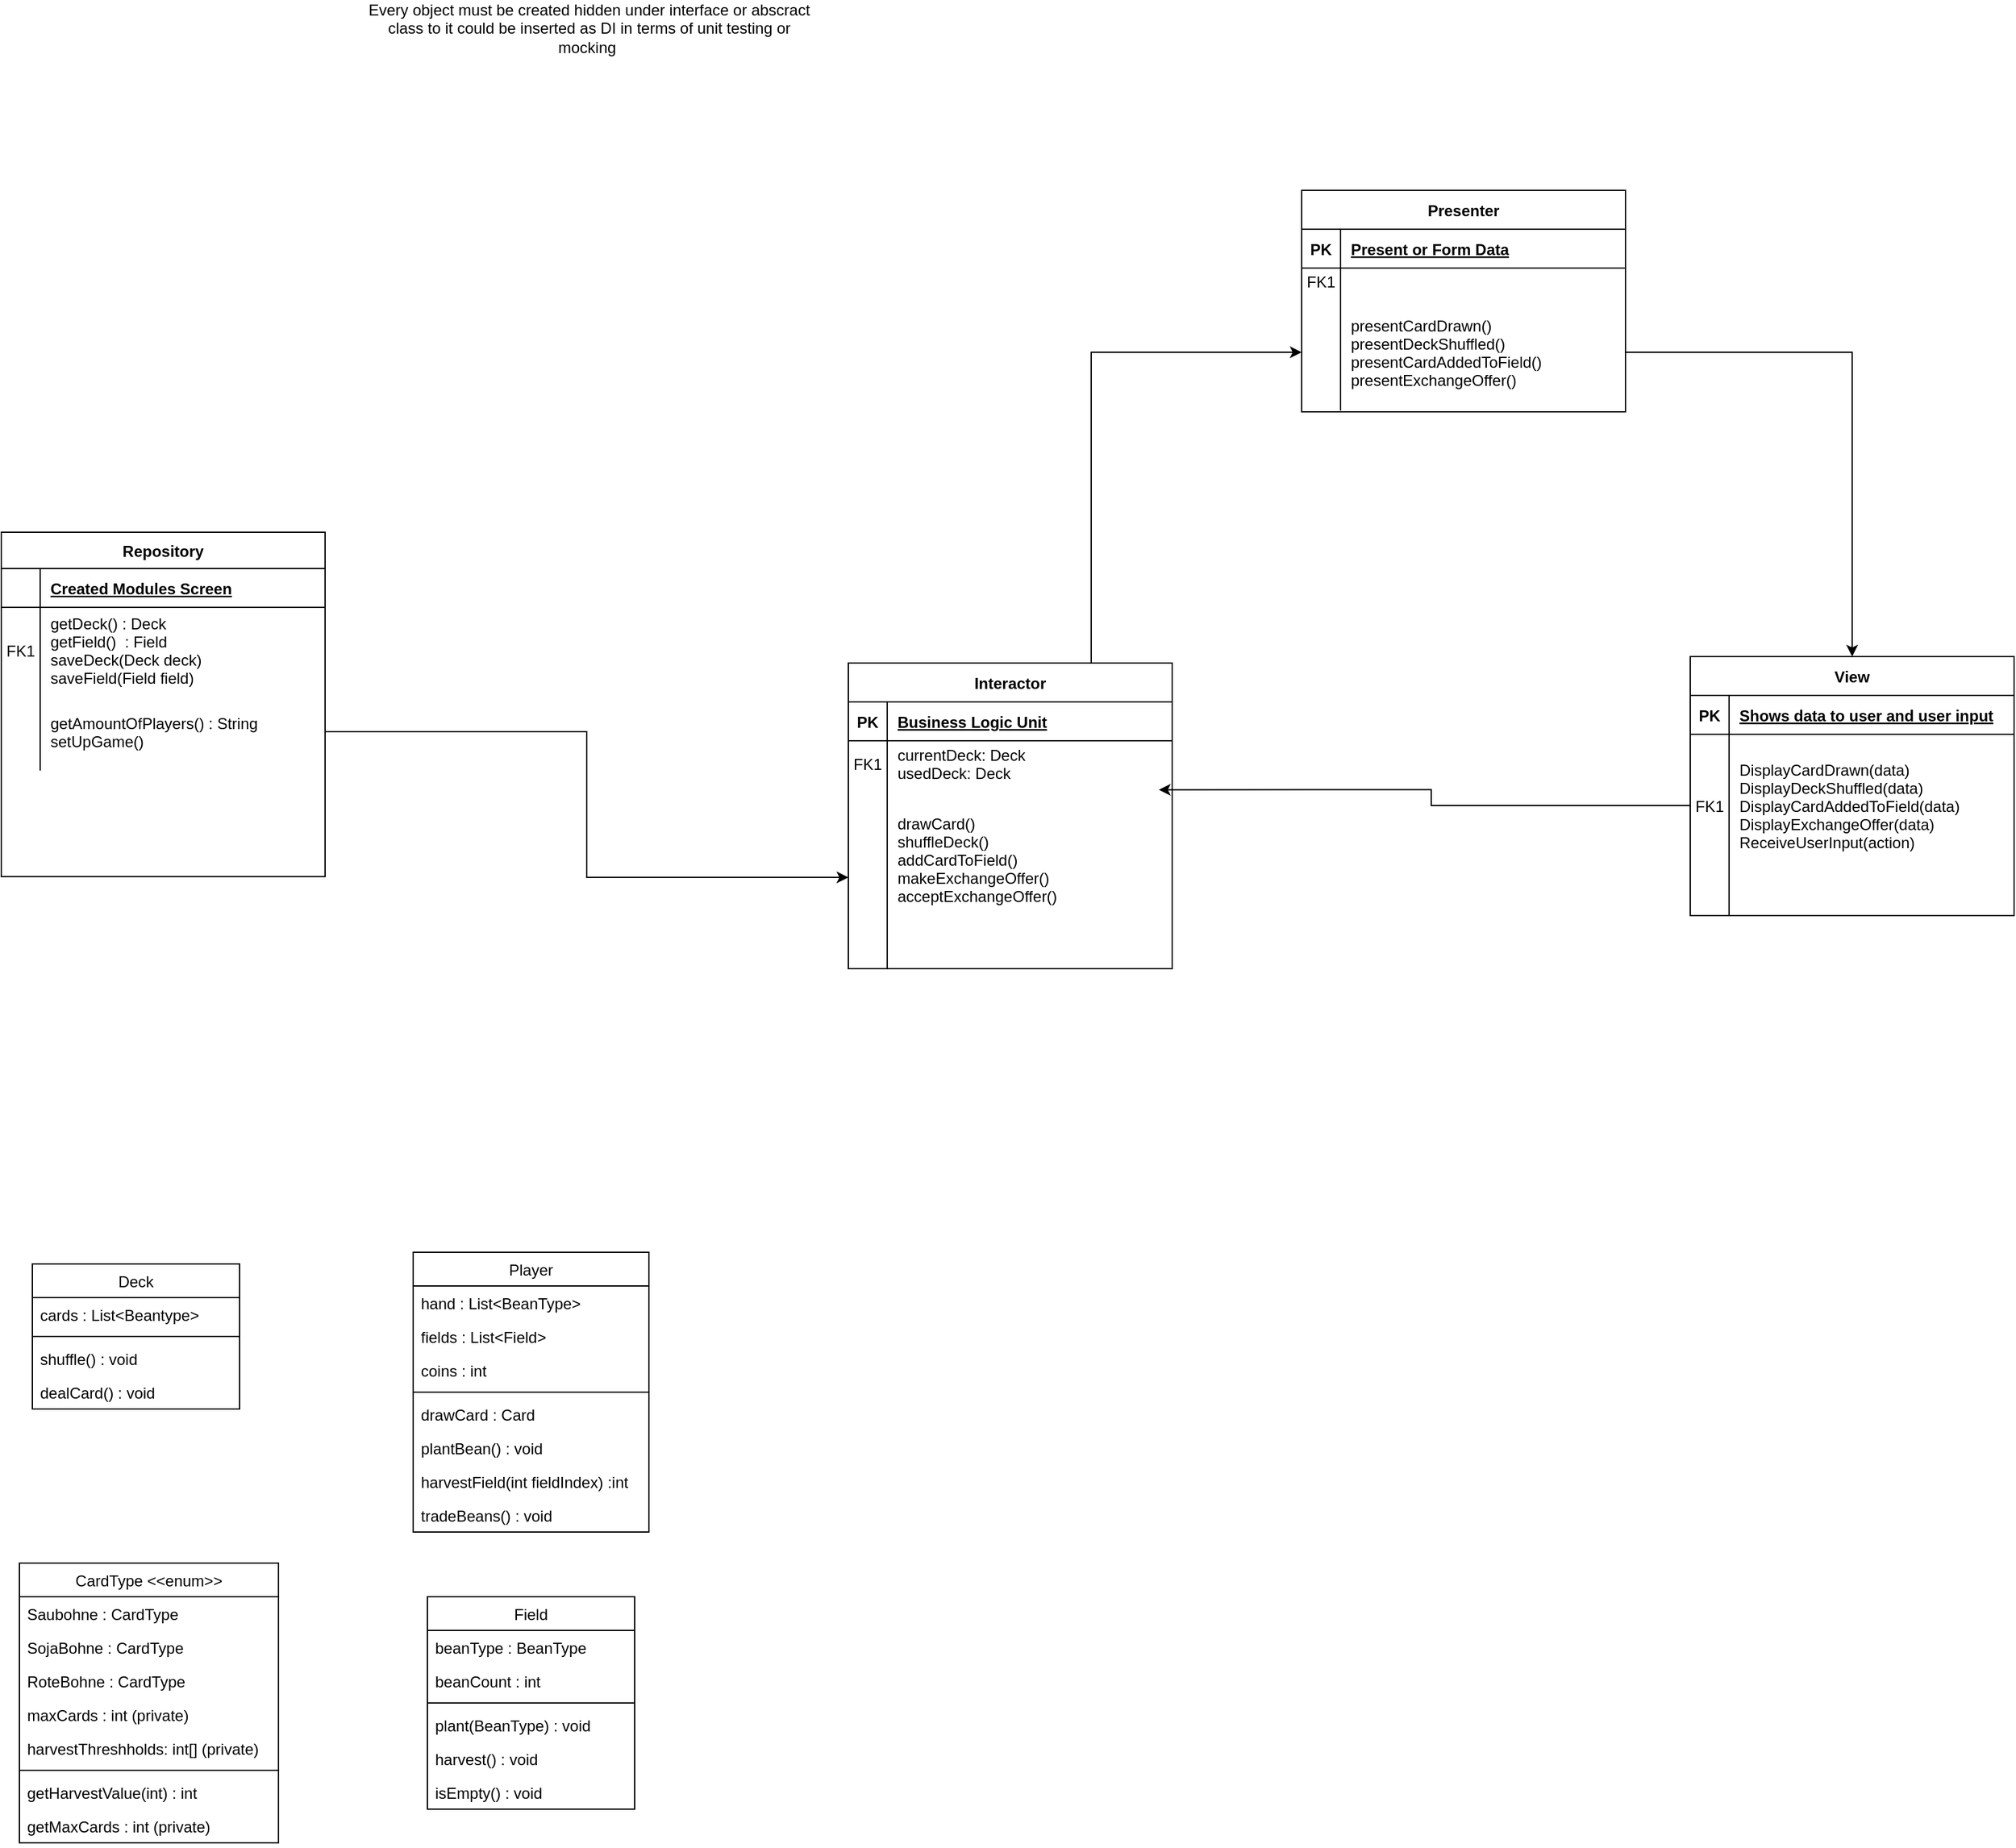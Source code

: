 <mxfile version="21.6.8" type="device">
  <diagram id="R2lEEEUBdFMjLlhIrx00" name="Page-1">
    <mxGraphModel dx="1405" dy="10969" grid="0" gridSize="10" guides="1" tooltips="1" connect="1" arrows="1" fold="1" page="1" pageScale="1" pageWidth="10000" pageHeight="10000" math="0" shadow="0" extFonts="Permanent Marker^https://fonts.googleapis.com/css?family=Permanent+Marker">
      <root>
        <mxCell id="0" />
        <mxCell id="1" parent="0" />
        <mxCell id="YNZ19acfLHMoaTkQ7SPo-32" style="edgeStyle=orthogonalEdgeStyle;rounded=0;orthogonalLoop=1;jettySize=auto;html=1;exitX=0.75;exitY=0;exitDx=0;exitDy=0;entryX=0;entryY=0.5;entryDx=0;entryDy=0;" edge="1" parent="1" source="YNZ19acfLHMoaTkQ7SPo-1" target="YNZ19acfLHMoaTkQ7SPo-18">
          <mxGeometry relative="1" as="geometry" />
        </mxCell>
        <mxCell id="YNZ19acfLHMoaTkQ7SPo-1" value="Interactor" style="shape=table;startSize=30;container=1;collapsible=1;childLayout=tableLayout;fixedRows=1;rowLines=0;fontStyle=1;align=center;resizeLast=1;" vertex="1" parent="1">
          <mxGeometry x="800" y="445" width="250" height="236" as="geometry" />
        </mxCell>
        <mxCell id="YNZ19acfLHMoaTkQ7SPo-2" value="" style="shape=partialRectangle;collapsible=0;dropTarget=0;pointerEvents=0;fillColor=none;points=[[0,0.5],[1,0.5]];portConstraint=eastwest;top=0;left=0;right=0;bottom=1;" vertex="1" parent="YNZ19acfLHMoaTkQ7SPo-1">
          <mxGeometry y="30" width="250" height="30" as="geometry" />
        </mxCell>
        <mxCell id="YNZ19acfLHMoaTkQ7SPo-3" value="PK" style="shape=partialRectangle;overflow=hidden;connectable=0;fillColor=none;top=0;left=0;bottom=0;right=0;fontStyle=1;" vertex="1" parent="YNZ19acfLHMoaTkQ7SPo-2">
          <mxGeometry width="30" height="30" as="geometry">
            <mxRectangle width="30" height="30" as="alternateBounds" />
          </mxGeometry>
        </mxCell>
        <mxCell id="YNZ19acfLHMoaTkQ7SPo-4" value="Business Logic Unit" style="shape=partialRectangle;overflow=hidden;connectable=0;fillColor=none;top=0;left=0;bottom=0;right=0;align=left;spacingLeft=6;fontStyle=5;" vertex="1" parent="YNZ19acfLHMoaTkQ7SPo-2">
          <mxGeometry x="30" width="220" height="30" as="geometry">
            <mxRectangle width="220" height="30" as="alternateBounds" />
          </mxGeometry>
        </mxCell>
        <mxCell id="YNZ19acfLHMoaTkQ7SPo-5" value="" style="shape=partialRectangle;collapsible=0;dropTarget=0;pointerEvents=0;fillColor=none;points=[[0,0.5],[1,0.5]];portConstraint=eastwest;top=0;left=0;right=0;bottom=0;" vertex="1" parent="YNZ19acfLHMoaTkQ7SPo-1">
          <mxGeometry y="60" width="250" height="35" as="geometry" />
        </mxCell>
        <mxCell id="YNZ19acfLHMoaTkQ7SPo-6" value="FK1" style="shape=partialRectangle;overflow=hidden;connectable=0;fillColor=none;top=0;left=0;bottom=0;right=0;" vertex="1" parent="YNZ19acfLHMoaTkQ7SPo-5">
          <mxGeometry width="30" height="35" as="geometry">
            <mxRectangle width="30" height="35" as="alternateBounds" />
          </mxGeometry>
        </mxCell>
        <mxCell id="YNZ19acfLHMoaTkQ7SPo-7" value="currentDeck: Deck&#xa;usedDeck: Deck" style="shape=partialRectangle;overflow=hidden;connectable=0;fillColor=none;top=0;left=0;bottom=0;right=0;align=left;spacingLeft=6;" vertex="1" parent="YNZ19acfLHMoaTkQ7SPo-5">
          <mxGeometry x="30" width="220" height="35" as="geometry">
            <mxRectangle width="220" height="35" as="alternateBounds" />
          </mxGeometry>
        </mxCell>
        <mxCell id="YNZ19acfLHMoaTkQ7SPo-8" value="" style="shape=partialRectangle;collapsible=0;dropTarget=0;pointerEvents=0;fillColor=none;points=[[0,0.5],[1,0.5]];portConstraint=eastwest;top=0;left=0;right=0;bottom=0;" vertex="1" parent="YNZ19acfLHMoaTkQ7SPo-1">
          <mxGeometry y="95" width="250" height="141" as="geometry" />
        </mxCell>
        <mxCell id="YNZ19acfLHMoaTkQ7SPo-9" value="" style="shape=partialRectangle;overflow=hidden;connectable=0;fillColor=none;top=0;left=0;bottom=0;right=0;" vertex="1" parent="YNZ19acfLHMoaTkQ7SPo-8">
          <mxGeometry width="30" height="141" as="geometry">
            <mxRectangle width="30" height="141" as="alternateBounds" />
          </mxGeometry>
        </mxCell>
        <mxCell id="YNZ19acfLHMoaTkQ7SPo-10" value="&#xa;drawCard()&#xa;shuffleDeck()&#xa;addCardToField()&#xa;makeExchangeOffer()&#xa;acceptExchangeOffer()&#xa;&#xa;&#xa;" style="shape=partialRectangle;overflow=hidden;connectable=0;fillColor=none;top=0;left=0;bottom=0;right=0;align=left;spacingLeft=6;" vertex="1" parent="YNZ19acfLHMoaTkQ7SPo-8">
          <mxGeometry x="30" width="220" height="141" as="geometry">
            <mxRectangle width="220" height="141" as="alternateBounds" />
          </mxGeometry>
        </mxCell>
        <mxCell id="YNZ19acfLHMoaTkQ7SPo-11" value="Presenter" style="shape=table;startSize=30;container=1;collapsible=1;childLayout=tableLayout;fixedRows=1;rowLines=0;fontStyle=1;align=center;resizeLast=1;" vertex="1" parent="1">
          <mxGeometry x="1150" y="80" width="250" height="171" as="geometry" />
        </mxCell>
        <mxCell id="YNZ19acfLHMoaTkQ7SPo-12" value="" style="shape=partialRectangle;collapsible=0;dropTarget=0;pointerEvents=0;fillColor=none;points=[[0,0.5],[1,0.5]];portConstraint=eastwest;top=0;left=0;right=0;bottom=1;" vertex="1" parent="YNZ19acfLHMoaTkQ7SPo-11">
          <mxGeometry y="30" width="250" height="30" as="geometry" />
        </mxCell>
        <mxCell id="YNZ19acfLHMoaTkQ7SPo-13" value="PK" style="shape=partialRectangle;overflow=hidden;connectable=0;fillColor=none;top=0;left=0;bottom=0;right=0;fontStyle=1;" vertex="1" parent="YNZ19acfLHMoaTkQ7SPo-12">
          <mxGeometry width="30" height="30" as="geometry">
            <mxRectangle width="30" height="30" as="alternateBounds" />
          </mxGeometry>
        </mxCell>
        <mxCell id="YNZ19acfLHMoaTkQ7SPo-14" value="Present or Form Data" style="shape=partialRectangle;overflow=hidden;connectable=0;fillColor=none;top=0;left=0;bottom=0;right=0;align=left;spacingLeft=6;fontStyle=5;" vertex="1" parent="YNZ19acfLHMoaTkQ7SPo-12">
          <mxGeometry x="30" width="220" height="30" as="geometry">
            <mxRectangle width="220" height="30" as="alternateBounds" />
          </mxGeometry>
        </mxCell>
        <mxCell id="YNZ19acfLHMoaTkQ7SPo-15" value="" style="shape=partialRectangle;collapsible=0;dropTarget=0;pointerEvents=0;fillColor=none;points=[[0,0.5],[1,0.5]];portConstraint=eastwest;top=0;left=0;right=0;bottom=0;" vertex="1" parent="YNZ19acfLHMoaTkQ7SPo-11">
          <mxGeometry y="60" width="250" height="20" as="geometry" />
        </mxCell>
        <mxCell id="YNZ19acfLHMoaTkQ7SPo-16" value="FK1" style="shape=partialRectangle;overflow=hidden;connectable=0;fillColor=none;top=0;left=0;bottom=0;right=0;" vertex="1" parent="YNZ19acfLHMoaTkQ7SPo-15">
          <mxGeometry width="30" height="20" as="geometry">
            <mxRectangle width="30" height="20" as="alternateBounds" />
          </mxGeometry>
        </mxCell>
        <mxCell id="YNZ19acfLHMoaTkQ7SPo-17" value="" style="shape=partialRectangle;overflow=hidden;connectable=0;fillColor=none;top=0;left=0;bottom=0;right=0;align=left;spacingLeft=6;" vertex="1" parent="YNZ19acfLHMoaTkQ7SPo-15">
          <mxGeometry x="30" width="220" height="20" as="geometry">
            <mxRectangle width="220" height="20" as="alternateBounds" />
          </mxGeometry>
        </mxCell>
        <mxCell id="YNZ19acfLHMoaTkQ7SPo-18" value="" style="shape=partialRectangle;collapsible=0;dropTarget=0;pointerEvents=0;fillColor=none;points=[[0,0.5],[1,0.5]];portConstraint=eastwest;top=0;left=0;right=0;bottom=0;" vertex="1" parent="YNZ19acfLHMoaTkQ7SPo-11">
          <mxGeometry y="80" width="250" height="90" as="geometry" />
        </mxCell>
        <mxCell id="YNZ19acfLHMoaTkQ7SPo-19" value="" style="shape=partialRectangle;overflow=hidden;connectable=0;fillColor=none;top=0;left=0;bottom=0;right=0;" vertex="1" parent="YNZ19acfLHMoaTkQ7SPo-18">
          <mxGeometry width="30" height="90" as="geometry">
            <mxRectangle width="30" height="90" as="alternateBounds" />
          </mxGeometry>
        </mxCell>
        <mxCell id="YNZ19acfLHMoaTkQ7SPo-20" value="presentCardDrawn()&#xa;presentDeckShuffled()&#xa;presentCardAddedToField()&#xa;presentExchangeOffer()" style="shape=partialRectangle;overflow=hidden;connectable=0;fillColor=none;top=0;left=0;bottom=0;right=0;align=left;spacingLeft=6;" vertex="1" parent="YNZ19acfLHMoaTkQ7SPo-18">
          <mxGeometry x="30" width="220" height="90" as="geometry">
            <mxRectangle width="220" height="90" as="alternateBounds" />
          </mxGeometry>
        </mxCell>
        <mxCell id="YNZ19acfLHMoaTkQ7SPo-21" value="View" style="shape=table;startSize=30;container=1;collapsible=1;childLayout=tableLayout;fixedRows=1;rowLines=0;fontStyle=1;align=center;resizeLast=1;" vertex="1" parent="1">
          <mxGeometry x="1450" y="440" width="250" height="200" as="geometry" />
        </mxCell>
        <mxCell id="YNZ19acfLHMoaTkQ7SPo-22" value="" style="shape=partialRectangle;collapsible=0;dropTarget=0;pointerEvents=0;fillColor=none;points=[[0,0.5],[1,0.5]];portConstraint=eastwest;top=0;left=0;right=0;bottom=1;" vertex="1" parent="YNZ19acfLHMoaTkQ7SPo-21">
          <mxGeometry y="30" width="250" height="30" as="geometry" />
        </mxCell>
        <mxCell id="YNZ19acfLHMoaTkQ7SPo-23" value="PK" style="shape=partialRectangle;overflow=hidden;connectable=0;fillColor=none;top=0;left=0;bottom=0;right=0;fontStyle=1;" vertex="1" parent="YNZ19acfLHMoaTkQ7SPo-22">
          <mxGeometry width="30" height="30" as="geometry">
            <mxRectangle width="30" height="30" as="alternateBounds" />
          </mxGeometry>
        </mxCell>
        <mxCell id="YNZ19acfLHMoaTkQ7SPo-24" value="Shows data to user and user input" style="shape=partialRectangle;overflow=hidden;connectable=0;fillColor=none;top=0;left=0;bottom=0;right=0;align=left;spacingLeft=6;fontStyle=5;" vertex="1" parent="YNZ19acfLHMoaTkQ7SPo-22">
          <mxGeometry x="30" width="220" height="30" as="geometry">
            <mxRectangle width="220" height="30" as="alternateBounds" />
          </mxGeometry>
        </mxCell>
        <mxCell id="YNZ19acfLHMoaTkQ7SPo-25" value="" style="shape=partialRectangle;collapsible=0;dropTarget=0;pointerEvents=0;fillColor=none;points=[[0,0.5],[1,0.5]];portConstraint=eastwest;top=0;left=0;right=0;bottom=0;" vertex="1" parent="YNZ19acfLHMoaTkQ7SPo-21">
          <mxGeometry y="60" width="250" height="110" as="geometry" />
        </mxCell>
        <mxCell id="YNZ19acfLHMoaTkQ7SPo-26" value="FK1" style="shape=partialRectangle;overflow=hidden;connectable=0;fillColor=none;top=0;left=0;bottom=0;right=0;" vertex="1" parent="YNZ19acfLHMoaTkQ7SPo-25">
          <mxGeometry width="30" height="110" as="geometry">
            <mxRectangle width="30" height="110" as="alternateBounds" />
          </mxGeometry>
        </mxCell>
        <mxCell id="YNZ19acfLHMoaTkQ7SPo-27" value="DisplayCardDrawn(data)&#xa;DisplayDeckShuffled(data) &#xa;DisplayCardAddedToField(data)&#xa;DisplayExchangeOffer(data)                &#xa;ReceiveUserInput(action)" style="shape=partialRectangle;overflow=hidden;connectable=0;fillColor=none;top=0;left=0;bottom=0;right=0;align=left;spacingLeft=6;" vertex="1" parent="YNZ19acfLHMoaTkQ7SPo-25">
          <mxGeometry x="30" width="220" height="110" as="geometry">
            <mxRectangle width="220" height="110" as="alternateBounds" />
          </mxGeometry>
        </mxCell>
        <mxCell id="YNZ19acfLHMoaTkQ7SPo-28" value="" style="shape=partialRectangle;collapsible=0;dropTarget=0;pointerEvents=0;fillColor=none;points=[[0,0.5],[1,0.5]];portConstraint=eastwest;top=0;left=0;right=0;bottom=0;" vertex="1" parent="YNZ19acfLHMoaTkQ7SPo-21">
          <mxGeometry y="170" width="250" height="30" as="geometry" />
        </mxCell>
        <mxCell id="YNZ19acfLHMoaTkQ7SPo-29" value="" style="shape=partialRectangle;overflow=hidden;connectable=0;fillColor=none;top=0;left=0;bottom=0;right=0;" vertex="1" parent="YNZ19acfLHMoaTkQ7SPo-28">
          <mxGeometry width="30" height="30" as="geometry">
            <mxRectangle width="30" height="30" as="alternateBounds" />
          </mxGeometry>
        </mxCell>
        <mxCell id="YNZ19acfLHMoaTkQ7SPo-30" value="" style="shape=partialRectangle;overflow=hidden;connectable=0;fillColor=none;top=0;left=0;bottom=0;right=0;align=left;spacingLeft=6;" vertex="1" parent="YNZ19acfLHMoaTkQ7SPo-28">
          <mxGeometry x="30" width="220" height="30" as="geometry">
            <mxRectangle width="220" height="30" as="alternateBounds" />
          </mxGeometry>
        </mxCell>
        <mxCell id="YNZ19acfLHMoaTkQ7SPo-33" style="edgeStyle=orthogonalEdgeStyle;rounded=0;orthogonalLoop=1;jettySize=auto;html=1;exitX=1;exitY=0.5;exitDx=0;exitDy=0;" edge="1" parent="1" source="YNZ19acfLHMoaTkQ7SPo-18" target="YNZ19acfLHMoaTkQ7SPo-21">
          <mxGeometry relative="1" as="geometry" />
        </mxCell>
        <mxCell id="YNZ19acfLHMoaTkQ7SPo-52" value="Repository" style="shape=table;startSize=28;container=1;collapsible=1;childLayout=tableLayout;fixedRows=1;rowLines=0;fontStyle=1;align=center;resizeLast=1;" vertex="1" parent="1">
          <mxGeometry x="146" y="344" width="250" height="265.882" as="geometry" />
        </mxCell>
        <mxCell id="YNZ19acfLHMoaTkQ7SPo-53" value="" style="shape=partialRectangle;collapsible=0;dropTarget=0;pointerEvents=0;fillColor=none;points=[[0,0.5],[1,0.5]];portConstraint=eastwest;top=0;left=0;right=0;bottom=1;" vertex="1" parent="YNZ19acfLHMoaTkQ7SPo-52">
          <mxGeometry y="28" width="250" height="30" as="geometry" />
        </mxCell>
        <mxCell id="YNZ19acfLHMoaTkQ7SPo-54" value="" style="shape=partialRectangle;overflow=hidden;connectable=0;fillColor=none;top=0;left=0;bottom=0;right=0;fontStyle=1;" vertex="1" parent="YNZ19acfLHMoaTkQ7SPo-53">
          <mxGeometry width="30" height="30" as="geometry">
            <mxRectangle width="30" height="30" as="alternateBounds" />
          </mxGeometry>
        </mxCell>
        <mxCell id="YNZ19acfLHMoaTkQ7SPo-55" value="Created Modules Screen" style="shape=partialRectangle;overflow=hidden;connectable=0;fillColor=none;top=0;left=0;bottom=0;right=0;align=left;spacingLeft=6;fontStyle=5;" vertex="1" parent="YNZ19acfLHMoaTkQ7SPo-53">
          <mxGeometry x="30" width="220" height="30" as="geometry">
            <mxRectangle width="220" height="30" as="alternateBounds" />
          </mxGeometry>
        </mxCell>
        <mxCell id="YNZ19acfLHMoaTkQ7SPo-56" value="" style="shape=partialRectangle;collapsible=0;dropTarget=0;pointerEvents=0;fillColor=none;points=[[0,0.5],[1,0.5]];portConstraint=eastwest;top=0;left=0;right=0;bottom=0;" vertex="1" parent="YNZ19acfLHMoaTkQ7SPo-52">
          <mxGeometry y="58" width="250" height="66" as="geometry" />
        </mxCell>
        <mxCell id="YNZ19acfLHMoaTkQ7SPo-57" value="FK1" style="shape=partialRectangle;overflow=hidden;connectable=0;fillColor=none;top=0;left=0;bottom=0;right=0;" vertex="1" parent="YNZ19acfLHMoaTkQ7SPo-56">
          <mxGeometry width="30" height="66" as="geometry">
            <mxRectangle width="30" height="66" as="alternateBounds" />
          </mxGeometry>
        </mxCell>
        <mxCell id="YNZ19acfLHMoaTkQ7SPo-58" value="getDeck() : Deck                                   &#xa;getField()  : Field                              &#xa;saveDeck(Deck deck)                                  &#xa;saveField(Field field)" style="shape=partialRectangle;overflow=hidden;connectable=0;fillColor=none;top=0;left=0;bottom=0;right=0;align=left;spacingLeft=6;" vertex="1" parent="YNZ19acfLHMoaTkQ7SPo-56">
          <mxGeometry x="30" width="220" height="66" as="geometry">
            <mxRectangle width="220" height="66" as="alternateBounds" />
          </mxGeometry>
        </mxCell>
        <mxCell id="YNZ19acfLHMoaTkQ7SPo-59" value="" style="shape=partialRectangle;collapsible=0;dropTarget=0;pointerEvents=0;fillColor=none;points=[[0,0.5],[1,0.5]];portConstraint=eastwest;top=0;left=0;right=0;bottom=0;" vertex="1" parent="YNZ19acfLHMoaTkQ7SPo-52">
          <mxGeometry y="124" width="250" height="60" as="geometry" />
        </mxCell>
        <mxCell id="YNZ19acfLHMoaTkQ7SPo-60" value="" style="shape=partialRectangle;overflow=hidden;connectable=0;fillColor=none;top=0;left=0;bottom=0;right=0;" vertex="1" parent="YNZ19acfLHMoaTkQ7SPo-59">
          <mxGeometry width="30" height="60" as="geometry">
            <mxRectangle width="30" height="60" as="alternateBounds" />
          </mxGeometry>
        </mxCell>
        <mxCell id="YNZ19acfLHMoaTkQ7SPo-61" value="getAmountOfPlayers() : String&#xa;setUpGame()" style="shape=partialRectangle;overflow=hidden;connectable=0;fillColor=none;top=0;left=0;bottom=0;right=0;align=left;spacingLeft=6;" vertex="1" parent="YNZ19acfLHMoaTkQ7SPo-59">
          <mxGeometry x="30" width="220" height="60" as="geometry">
            <mxRectangle width="220" height="60" as="alternateBounds" />
          </mxGeometry>
        </mxCell>
        <mxCell id="YNZ19acfLHMoaTkQ7SPo-62" value="Every object must be created hidden under interface or abscract class to it could be inserted as DI in terms of unit testing or mocking&amp;nbsp;" style="text;html=1;strokeColor=none;fillColor=none;align=center;verticalAlign=middle;whiteSpace=wrap;rounded=0;" vertex="1" parent="1">
          <mxGeometry x="420" y="-60" width="360" height="30" as="geometry" />
        </mxCell>
        <mxCell id="YNZ19acfLHMoaTkQ7SPo-77" value="Player" style="swimlane;fontStyle=0;align=center;verticalAlign=top;childLayout=stackLayout;horizontal=1;startSize=26;horizontalStack=0;resizeParent=1;resizeLast=0;collapsible=1;marginBottom=0;rounded=0;shadow=0;strokeWidth=1;" vertex="1" parent="1">
          <mxGeometry x="464" y="900" width="182" height="216" as="geometry">
            <mxRectangle x="550" y="140" width="160" height="26" as="alternateBounds" />
          </mxGeometry>
        </mxCell>
        <mxCell id="YNZ19acfLHMoaTkQ7SPo-78" value="hand : List&lt;BeanType&gt;" style="text;align=left;verticalAlign=top;spacingLeft=4;spacingRight=4;overflow=hidden;rotatable=0;points=[[0,0.5],[1,0.5]];portConstraint=eastwest;" vertex="1" parent="YNZ19acfLHMoaTkQ7SPo-77">
          <mxGeometry y="26" width="182" height="26" as="geometry" />
        </mxCell>
        <mxCell id="YNZ19acfLHMoaTkQ7SPo-79" value="fields : List&lt;Field&gt;" style="text;align=left;verticalAlign=top;spacingLeft=4;spacingRight=4;overflow=hidden;rotatable=0;points=[[0,0.5],[1,0.5]];portConstraint=eastwest;rounded=0;shadow=0;html=0;" vertex="1" parent="YNZ19acfLHMoaTkQ7SPo-77">
          <mxGeometry y="52" width="182" height="26" as="geometry" />
        </mxCell>
        <mxCell id="YNZ19acfLHMoaTkQ7SPo-80" value="coins : int" style="text;align=left;verticalAlign=top;spacingLeft=4;spacingRight=4;overflow=hidden;rotatable=0;points=[[0,0.5],[1,0.5]];portConstraint=eastwest;rounded=0;shadow=0;html=0;" vertex="1" parent="YNZ19acfLHMoaTkQ7SPo-77">
          <mxGeometry y="78" width="182" height="26" as="geometry" />
        </mxCell>
        <mxCell id="YNZ19acfLHMoaTkQ7SPo-81" value="" style="line;html=1;strokeWidth=1;align=left;verticalAlign=middle;spacingTop=-1;spacingLeft=3;spacingRight=3;rotatable=0;labelPosition=right;points=[];portConstraint=eastwest;" vertex="1" parent="YNZ19acfLHMoaTkQ7SPo-77">
          <mxGeometry y="104" width="182" height="8" as="geometry" />
        </mxCell>
        <mxCell id="YNZ19acfLHMoaTkQ7SPo-82" value="drawCard : Card" style="text;align=left;verticalAlign=top;spacingLeft=4;spacingRight=4;overflow=hidden;rotatable=0;points=[[0,0.5],[1,0.5]];portConstraint=eastwest;" vertex="1" parent="YNZ19acfLHMoaTkQ7SPo-77">
          <mxGeometry y="112" width="182" height="26" as="geometry" />
        </mxCell>
        <mxCell id="YNZ19acfLHMoaTkQ7SPo-83" value="plantBean() : void&#xa;" style="text;align=left;verticalAlign=top;spacingLeft=4;spacingRight=4;overflow=hidden;rotatable=0;points=[[0,0.5],[1,0.5]];portConstraint=eastwest;" vertex="1" parent="YNZ19acfLHMoaTkQ7SPo-77">
          <mxGeometry y="138" width="182" height="26" as="geometry" />
        </mxCell>
        <mxCell id="YNZ19acfLHMoaTkQ7SPo-84" value="harvestField(int fieldIndex) :int" style="text;align=left;verticalAlign=top;spacingLeft=4;spacingRight=4;overflow=hidden;rotatable=0;points=[[0,0.5],[1,0.5]];portConstraint=eastwest;" vertex="1" parent="YNZ19acfLHMoaTkQ7SPo-77">
          <mxGeometry y="164" width="182" height="26" as="geometry" />
        </mxCell>
        <mxCell id="YNZ19acfLHMoaTkQ7SPo-85" value="tradeBeans() : void" style="text;align=left;verticalAlign=top;spacingLeft=4;spacingRight=4;overflow=hidden;rotatable=0;points=[[0,0.5],[1,0.5]];portConstraint=eastwest;" vertex="1" parent="YNZ19acfLHMoaTkQ7SPo-77">
          <mxGeometry y="190" width="182" height="26" as="geometry" />
        </mxCell>
        <mxCell id="YNZ19acfLHMoaTkQ7SPo-86" value="Field" style="swimlane;fontStyle=0;align=center;verticalAlign=top;childLayout=stackLayout;horizontal=1;startSize=26;horizontalStack=0;resizeParent=1;resizeLast=0;collapsible=1;marginBottom=0;rounded=0;shadow=0;strokeWidth=1;" vertex="1" parent="1">
          <mxGeometry x="475" y="1166" width="160" height="164" as="geometry">
            <mxRectangle x="340" y="380" width="170" height="26" as="alternateBounds" />
          </mxGeometry>
        </mxCell>
        <mxCell id="YNZ19acfLHMoaTkQ7SPo-87" value="beanType : BeanType" style="text;align=left;verticalAlign=top;spacingLeft=4;spacingRight=4;overflow=hidden;rotatable=0;points=[[0,0.5],[1,0.5]];portConstraint=eastwest;" vertex="1" parent="YNZ19acfLHMoaTkQ7SPo-86">
          <mxGeometry y="26" width="160" height="26" as="geometry" />
        </mxCell>
        <mxCell id="YNZ19acfLHMoaTkQ7SPo-88" value="beanCount : int" style="text;align=left;verticalAlign=top;spacingLeft=4;spacingRight=4;overflow=hidden;rotatable=0;points=[[0,0.5],[1,0.5]];portConstraint=eastwest;" vertex="1" parent="YNZ19acfLHMoaTkQ7SPo-86">
          <mxGeometry y="52" width="160" height="26" as="geometry" />
        </mxCell>
        <mxCell id="YNZ19acfLHMoaTkQ7SPo-89" value="" style="line;html=1;strokeWidth=1;align=left;verticalAlign=middle;spacingTop=-1;spacingLeft=3;spacingRight=3;rotatable=0;labelPosition=right;points=[];portConstraint=eastwest;" vertex="1" parent="YNZ19acfLHMoaTkQ7SPo-86">
          <mxGeometry y="78" width="160" height="8" as="geometry" />
        </mxCell>
        <mxCell id="YNZ19acfLHMoaTkQ7SPo-90" value="plant(BeanType) : void" style="text;align=left;verticalAlign=top;spacingLeft=4;spacingRight=4;overflow=hidden;rotatable=0;points=[[0,0.5],[1,0.5]];portConstraint=eastwest;" vertex="1" parent="YNZ19acfLHMoaTkQ7SPo-86">
          <mxGeometry y="86" width="160" height="26" as="geometry" />
        </mxCell>
        <mxCell id="YNZ19acfLHMoaTkQ7SPo-91" value="harvest() : void" style="text;align=left;verticalAlign=top;spacingLeft=4;spacingRight=4;overflow=hidden;rotatable=0;points=[[0,0.5],[1,0.5]];portConstraint=eastwest;" vertex="1" parent="YNZ19acfLHMoaTkQ7SPo-86">
          <mxGeometry y="112" width="160" height="26" as="geometry" />
        </mxCell>
        <mxCell id="YNZ19acfLHMoaTkQ7SPo-92" value="isEmpty() : void" style="text;align=left;verticalAlign=top;spacingLeft=4;spacingRight=4;overflow=hidden;rotatable=0;points=[[0,0.5],[1,0.5]];portConstraint=eastwest;" vertex="1" parent="YNZ19acfLHMoaTkQ7SPo-86">
          <mxGeometry y="138" width="160" height="26" as="geometry" />
        </mxCell>
        <mxCell id="YNZ19acfLHMoaTkQ7SPo-93" value="Deck&#xa;" style="swimlane;fontStyle=0;align=center;verticalAlign=top;childLayout=stackLayout;horizontal=1;startSize=26;horizontalStack=0;resizeParent=1;resizeLast=0;collapsible=1;marginBottom=0;rounded=0;shadow=0;strokeWidth=1;" vertex="1" parent="1">
          <mxGeometry x="170" y="909" width="160" height="112" as="geometry">
            <mxRectangle x="340" y="380" width="170" height="26" as="alternateBounds" />
          </mxGeometry>
        </mxCell>
        <mxCell id="YNZ19acfLHMoaTkQ7SPo-94" value="cards : List&lt;Beantype&gt;" style="text;align=left;verticalAlign=top;spacingLeft=4;spacingRight=4;overflow=hidden;rotatable=0;points=[[0,0.5],[1,0.5]];portConstraint=eastwest;" vertex="1" parent="YNZ19acfLHMoaTkQ7SPo-93">
          <mxGeometry y="26" width="160" height="26" as="geometry" />
        </mxCell>
        <mxCell id="YNZ19acfLHMoaTkQ7SPo-95" value="" style="line;html=1;strokeWidth=1;align=left;verticalAlign=middle;spacingTop=-1;spacingLeft=3;spacingRight=3;rotatable=0;labelPosition=right;points=[];portConstraint=eastwest;" vertex="1" parent="YNZ19acfLHMoaTkQ7SPo-93">
          <mxGeometry y="52" width="160" height="8" as="geometry" />
        </mxCell>
        <mxCell id="YNZ19acfLHMoaTkQ7SPo-96" value="shuffle() : void&#xa;" style="text;align=left;verticalAlign=top;spacingLeft=4;spacingRight=4;overflow=hidden;rotatable=0;points=[[0,0.5],[1,0.5]];portConstraint=eastwest;" vertex="1" parent="YNZ19acfLHMoaTkQ7SPo-93">
          <mxGeometry y="60" width="160" height="26" as="geometry" />
        </mxCell>
        <mxCell id="YNZ19acfLHMoaTkQ7SPo-97" value="dealCard() : void&#xa;" style="text;align=left;verticalAlign=top;spacingLeft=4;spacingRight=4;overflow=hidden;rotatable=0;points=[[0,0.5],[1,0.5]];portConstraint=eastwest;" vertex="1" parent="YNZ19acfLHMoaTkQ7SPo-93">
          <mxGeometry y="86" width="160" height="26" as="geometry" />
        </mxCell>
        <mxCell id="YNZ19acfLHMoaTkQ7SPo-98" value="CardType &lt;&lt;enum&gt;&gt;" style="swimlane;fontStyle=0;align=center;verticalAlign=top;childLayout=stackLayout;horizontal=1;startSize=26;horizontalStack=0;resizeParent=1;resizeLast=0;collapsible=1;marginBottom=0;rounded=0;shadow=0;strokeWidth=1;" vertex="1" parent="1">
          <mxGeometry x="160" y="1140" width="200" height="216" as="geometry">
            <mxRectangle x="130" y="380" width="160" height="26" as="alternateBounds" />
          </mxGeometry>
        </mxCell>
        <mxCell id="YNZ19acfLHMoaTkQ7SPo-99" value="Saubohne : CardType" style="text;align=left;verticalAlign=top;spacingLeft=4;spacingRight=4;overflow=hidden;rotatable=0;points=[[0,0.5],[1,0.5]];portConstraint=eastwest;" vertex="1" parent="YNZ19acfLHMoaTkQ7SPo-98">
          <mxGeometry y="26" width="200" height="26" as="geometry" />
        </mxCell>
        <mxCell id="YNZ19acfLHMoaTkQ7SPo-100" value="SojaBohne : CardType" style="text;align=left;verticalAlign=top;spacingLeft=4;spacingRight=4;overflow=hidden;rotatable=0;points=[[0,0.5],[1,0.5]];portConstraint=eastwest;" vertex="1" parent="YNZ19acfLHMoaTkQ7SPo-98">
          <mxGeometry y="52" width="200" height="26" as="geometry" />
        </mxCell>
        <mxCell id="YNZ19acfLHMoaTkQ7SPo-101" value="RoteBohne : CardType" style="text;align=left;verticalAlign=top;spacingLeft=4;spacingRight=4;overflow=hidden;rotatable=0;points=[[0,0.5],[1,0.5]];portConstraint=eastwest;" vertex="1" parent="YNZ19acfLHMoaTkQ7SPo-98">
          <mxGeometry y="78" width="200" height="26" as="geometry" />
        </mxCell>
        <mxCell id="YNZ19acfLHMoaTkQ7SPo-102" value="maxCards : int (private)" style="text;align=left;verticalAlign=top;spacingLeft=4;spacingRight=4;overflow=hidden;rotatable=0;points=[[0,0.5],[1,0.5]];portConstraint=eastwest;rounded=0;shadow=0;html=0;" vertex="1" parent="YNZ19acfLHMoaTkQ7SPo-98">
          <mxGeometry y="104" width="200" height="26" as="geometry" />
        </mxCell>
        <mxCell id="YNZ19acfLHMoaTkQ7SPo-103" value="harvestThreshholds: int[] (private)" style="text;align=left;verticalAlign=top;spacingLeft=4;spacingRight=4;overflow=hidden;rotatable=0;points=[[0,0.5],[1,0.5]];portConstraint=eastwest;fontStyle=0" vertex="1" parent="YNZ19acfLHMoaTkQ7SPo-98">
          <mxGeometry y="130" width="200" height="26" as="geometry" />
        </mxCell>
        <mxCell id="YNZ19acfLHMoaTkQ7SPo-104" value="" style="line;html=1;strokeWidth=1;align=left;verticalAlign=middle;spacingTop=-1;spacingLeft=3;spacingRight=3;rotatable=0;labelPosition=right;points=[];portConstraint=eastwest;" vertex="1" parent="YNZ19acfLHMoaTkQ7SPo-98">
          <mxGeometry y="156" width="200" height="8" as="geometry" />
        </mxCell>
        <mxCell id="YNZ19acfLHMoaTkQ7SPo-105" value="getHarvestValue(int) : int" style="text;align=left;verticalAlign=top;spacingLeft=4;spacingRight=4;overflow=hidden;rotatable=0;points=[[0,0.5],[1,0.5]];portConstraint=eastwest;" vertex="1" parent="YNZ19acfLHMoaTkQ7SPo-98">
          <mxGeometry y="164" width="200" height="26" as="geometry" />
        </mxCell>
        <mxCell id="YNZ19acfLHMoaTkQ7SPo-106" value="getMaxCards : int (private)" style="text;align=left;verticalAlign=top;spacingLeft=4;spacingRight=4;overflow=hidden;rotatable=0;points=[[0,0.5],[1,0.5]];portConstraint=eastwest;rounded=0;shadow=0;html=0;" vertex="1" parent="YNZ19acfLHMoaTkQ7SPo-98">
          <mxGeometry y="190" width="200" height="26" as="geometry" />
        </mxCell>
        <mxCell id="YNZ19acfLHMoaTkQ7SPo-108" style="edgeStyle=orthogonalEdgeStyle;rounded=0;orthogonalLoop=1;jettySize=auto;html=1;exitX=1;exitY=0.5;exitDx=0;exitDy=0;entryX=0;entryY=0.5;entryDx=0;entryDy=0;" edge="1" parent="1" source="YNZ19acfLHMoaTkQ7SPo-59" target="YNZ19acfLHMoaTkQ7SPo-8">
          <mxGeometry relative="1" as="geometry" />
        </mxCell>
        <mxCell id="YNZ19acfLHMoaTkQ7SPo-110" style="edgeStyle=orthogonalEdgeStyle;rounded=0;orthogonalLoop=1;jettySize=auto;html=1;exitX=0;exitY=0.5;exitDx=0;exitDy=0;entryX=0.959;entryY=0.02;entryDx=0;entryDy=0;entryPerimeter=0;" edge="1" parent="1" source="YNZ19acfLHMoaTkQ7SPo-25" target="YNZ19acfLHMoaTkQ7SPo-8">
          <mxGeometry relative="1" as="geometry" />
        </mxCell>
      </root>
    </mxGraphModel>
  </diagram>
</mxfile>
